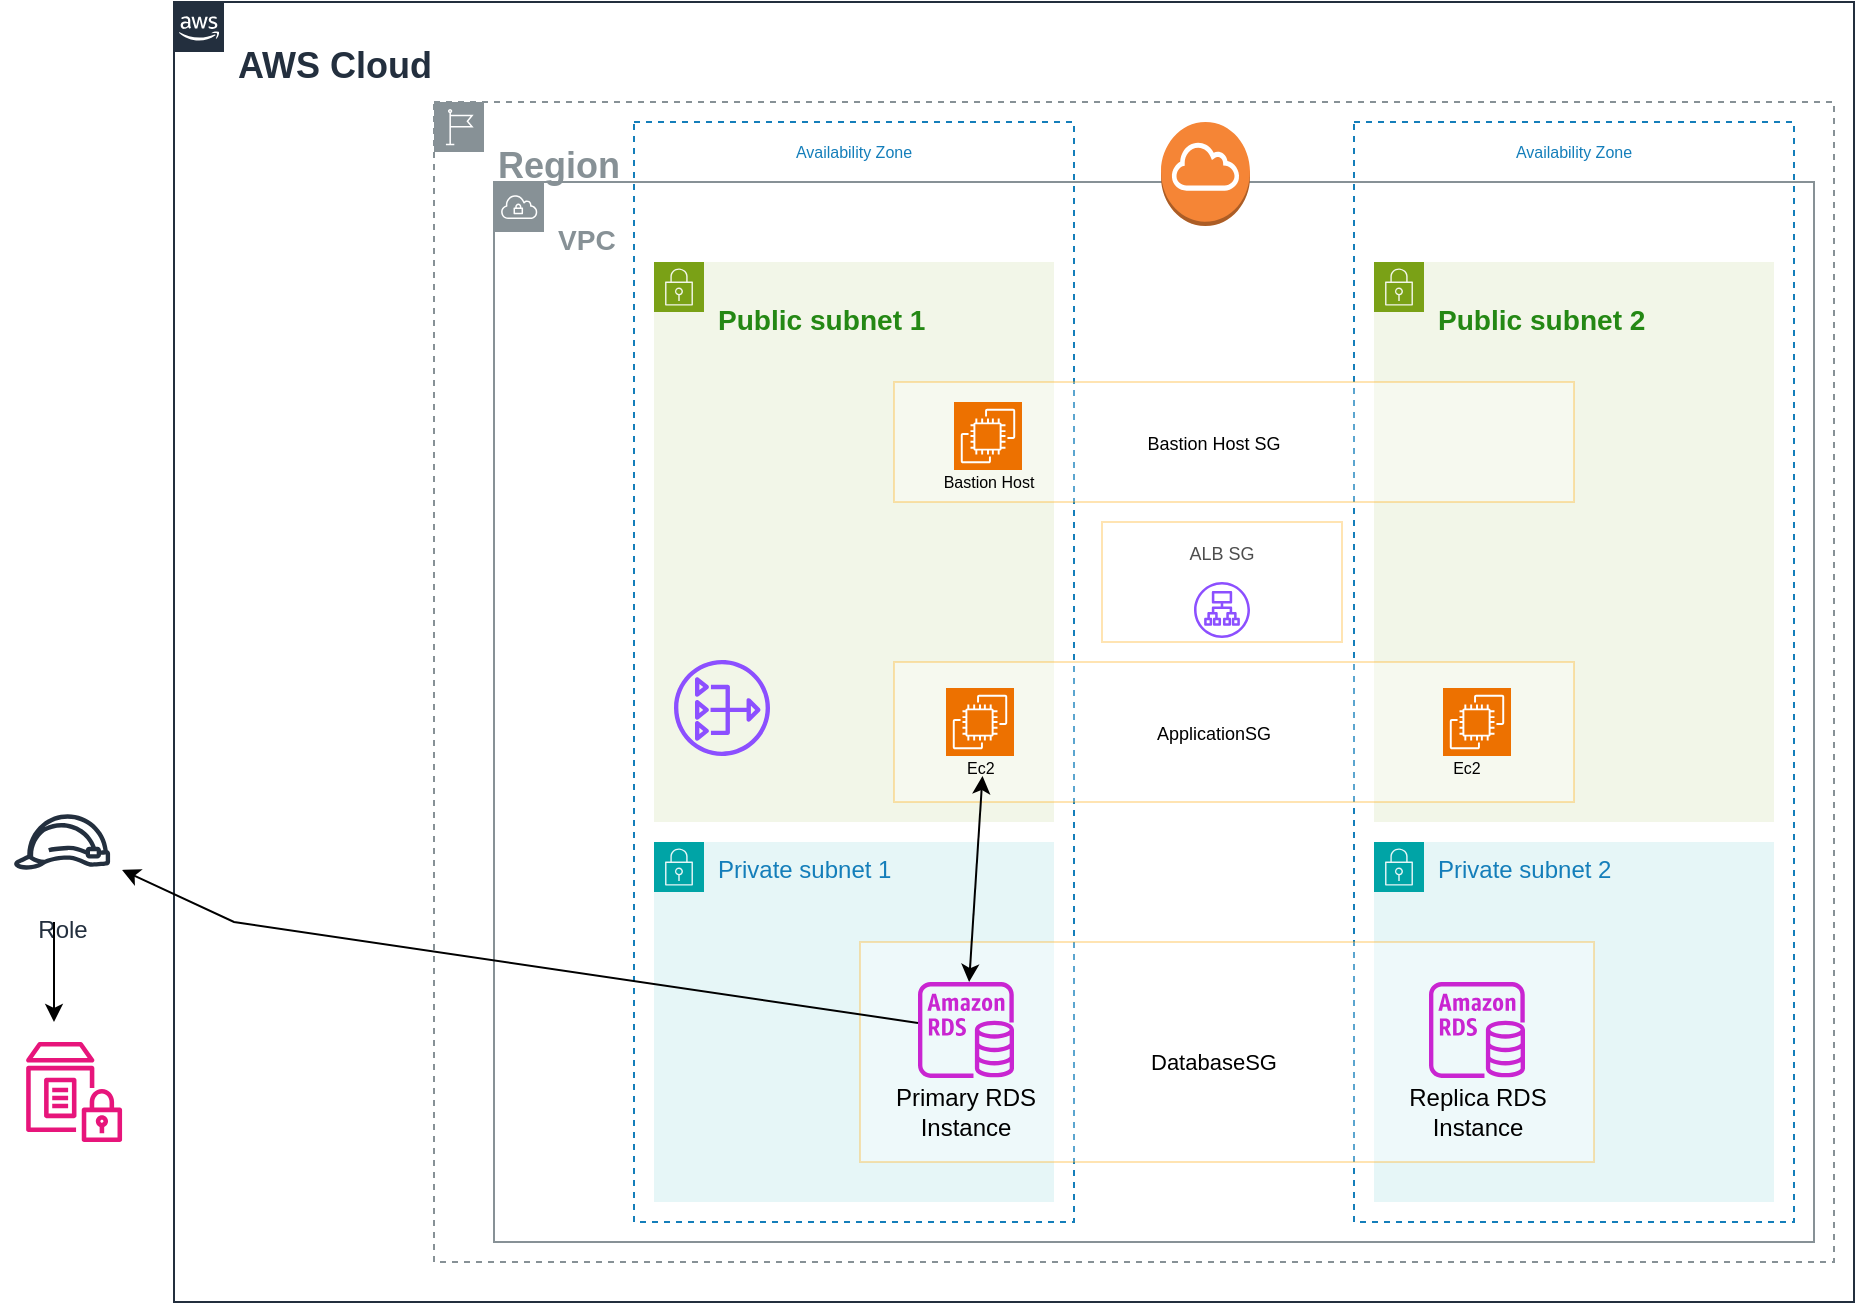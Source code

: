 <mxfile version="22.1.5" type="github">
  <diagram name="Page-1" id="4ggmHkcCEUmnykvW1HTU">
    <mxGraphModel dx="993" dy="722" grid="1" gridSize="10" guides="1" tooltips="1" connect="1" arrows="1" fold="1" page="1" pageScale="1" pageWidth="827" pageHeight="1169" math="0" shadow="0">
      <root>
        <mxCell id="0" />
        <mxCell id="1" parent="0" />
        <mxCell id="a-e2B2u_BkgGGbcTkGV9-1" value="&lt;h2&gt;AWS Cloud&lt;/h2&gt;" style="points=[[0,0],[0.25,0],[0.5,0],[0.75,0],[1,0],[1,0.25],[1,0.5],[1,0.75],[1,1],[0.75,1],[0.5,1],[0.25,1],[0,1],[0,0.75],[0,0.5],[0,0.25]];outlineConnect=0;gradientColor=none;html=1;whiteSpace=wrap;fontSize=12;fontStyle=0;container=1;pointerEvents=0;collapsible=0;recursiveResize=0;shape=mxgraph.aws4.group;grIcon=mxgraph.aws4.group_aws_cloud_alt;strokeColor=#232F3E;fillColor=none;verticalAlign=top;align=left;spacingLeft=30;fontColor=#232F3E;dashed=0;" parent="1" vertex="1">
          <mxGeometry x="370" y="150" width="840" height="650" as="geometry" />
        </mxCell>
        <mxCell id="a-e2B2u_BkgGGbcTkGV9-2" value="&lt;h2&gt;Region&lt;/h2&gt;" style="sketch=0;outlineConnect=0;gradientColor=none;html=1;whiteSpace=wrap;fontSize=12;fontStyle=0;shape=mxgraph.aws4.group;grIcon=mxgraph.aws4.group_region;strokeColor=#879196;fillColor=none;verticalAlign=top;align=left;spacingLeft=30;fontColor=#879196;dashed=1;" parent="a-e2B2u_BkgGGbcTkGV9-1" vertex="1">
          <mxGeometry x="130" y="50" width="700" height="580" as="geometry" />
        </mxCell>
        <mxCell id="a-e2B2u_BkgGGbcTkGV9-3" value="&lt;h3&gt;VPC&lt;/h3&gt;" style="sketch=0;outlineConnect=0;gradientColor=none;html=1;whiteSpace=wrap;fontSize=12;fontStyle=0;shape=mxgraph.aws4.group;grIcon=mxgraph.aws4.group_vpc;strokeColor=#879196;fillColor=none;verticalAlign=top;align=left;spacingLeft=30;fontColor=#879196;dashed=0;" parent="a-e2B2u_BkgGGbcTkGV9-1" vertex="1">
          <mxGeometry x="160" y="90" width="660" height="530" as="geometry" />
        </mxCell>
        <mxCell id="a-e2B2u_BkgGGbcTkGV9-4" value="&lt;font style=&quot;font-size: 8px;&quot;&gt;Availability Zone&lt;/font&gt;" style="fillColor=none;strokeColor=#147EBA;dashed=1;verticalAlign=top;fontStyle=0;fontColor=#147EBA;whiteSpace=wrap;html=1;" parent="a-e2B2u_BkgGGbcTkGV9-1" vertex="1">
          <mxGeometry x="230" y="60" width="220" height="550" as="geometry" />
        </mxCell>
        <mxCell id="a-e2B2u_BkgGGbcTkGV9-5" value="&lt;font style=&quot;font-size: 8px;&quot;&gt;Availability Zone&lt;/font&gt;" style="fillColor=none;strokeColor=#147EBA;dashed=1;verticalAlign=top;fontStyle=0;fontColor=#147EBA;whiteSpace=wrap;html=1;" parent="a-e2B2u_BkgGGbcTkGV9-1" vertex="1">
          <mxGeometry x="590" y="60" width="220" height="550" as="geometry" />
        </mxCell>
        <mxCell id="a-e2B2u_BkgGGbcTkGV9-6" value="&lt;h3&gt;Public subnet 1&lt;/h3&gt;" style="points=[[0,0],[0.25,0],[0.5,0],[0.75,0],[1,0],[1,0.25],[1,0.5],[1,0.75],[1,1],[0.75,1],[0.5,1],[0.25,1],[0,1],[0,0.75],[0,0.5],[0,0.25]];outlineConnect=0;gradientColor=none;html=1;whiteSpace=wrap;fontSize=12;fontStyle=0;container=1;pointerEvents=0;collapsible=0;recursiveResize=0;shape=mxgraph.aws4.group;grIcon=mxgraph.aws4.group_security_group;grStroke=0;strokeColor=#7AA116;fillColor=#F2F6E8;verticalAlign=top;align=left;spacingLeft=30;fontColor=#248814;dashed=0;" parent="a-e2B2u_BkgGGbcTkGV9-1" vertex="1">
          <mxGeometry x="240" y="130" width="200" height="280" as="geometry" />
        </mxCell>
        <mxCell id="a-e2B2u_BkgGGbcTkGV9-7" value="&lt;h3&gt;Public subnet 2&lt;/h3&gt;" style="points=[[0,0],[0.25,0],[0.5,0],[0.75,0],[1,0],[1,0.25],[1,0.5],[1,0.75],[1,1],[0.75,1],[0.5,1],[0.25,1],[0,1],[0,0.75],[0,0.5],[0,0.25]];outlineConnect=0;gradientColor=none;html=1;whiteSpace=wrap;fontSize=12;fontStyle=0;container=1;pointerEvents=0;collapsible=0;recursiveResize=0;shape=mxgraph.aws4.group;grIcon=mxgraph.aws4.group_security_group;grStroke=0;strokeColor=#7AA116;fillColor=#F2F6E8;verticalAlign=top;align=left;spacingLeft=30;fontColor=#248814;dashed=0;" parent="a-e2B2u_BkgGGbcTkGV9-1" vertex="1">
          <mxGeometry x="600" y="130" width="200" height="280" as="geometry" />
        </mxCell>
        <mxCell id="a-e2B2u_BkgGGbcTkGV9-8" value="Private subnet 1" style="points=[[0,0],[0.25,0],[0.5,0],[0.75,0],[1,0],[1,0.25],[1,0.5],[1,0.75],[1,1],[0.75,1],[0.5,1],[0.25,1],[0,1],[0,0.75],[0,0.5],[0,0.25]];outlineConnect=0;gradientColor=none;html=1;whiteSpace=wrap;fontSize=12;fontStyle=0;container=1;pointerEvents=0;collapsible=0;recursiveResize=0;shape=mxgraph.aws4.group;grIcon=mxgraph.aws4.group_security_group;grStroke=0;strokeColor=#00A4A6;fillColor=#E6F6F7;verticalAlign=top;align=left;spacingLeft=30;fontColor=#147EBA;dashed=0;" parent="a-e2B2u_BkgGGbcTkGV9-1" vertex="1">
          <mxGeometry x="240" y="420" width="200" height="180" as="geometry" />
        </mxCell>
        <mxCell id="a-e2B2u_BkgGGbcTkGV9-9" value="Private subnet 2" style="points=[[0,0],[0.25,0],[0.5,0],[0.75,0],[1,0],[1,0.25],[1,0.5],[1,0.75],[1,1],[0.75,1],[0.5,1],[0.25,1],[0,1],[0,0.75],[0,0.5],[0,0.25]];outlineConnect=0;gradientColor=none;html=1;whiteSpace=wrap;fontSize=12;fontStyle=0;container=1;pointerEvents=0;collapsible=0;recursiveResize=0;shape=mxgraph.aws4.group;grIcon=mxgraph.aws4.group_security_group;grStroke=0;strokeColor=#00A4A6;fillColor=#E6F6F7;verticalAlign=top;align=left;spacingLeft=30;fontColor=#147EBA;dashed=0;" parent="a-e2B2u_BkgGGbcTkGV9-1" vertex="1">
          <mxGeometry x="600" y="420" width="200" height="180" as="geometry" />
        </mxCell>
        <mxCell id="a-e2B2u_BkgGGbcTkGV9-10" value="" style="rounded=0;whiteSpace=wrap;html=1;strokeColor=#ffa500;shadow=0;opacity=30;" parent="a-e2B2u_BkgGGbcTkGV9-1" vertex="1">
          <mxGeometry x="360" y="190" width="340" height="60" as="geometry" />
        </mxCell>
        <mxCell id="a-e2B2u_BkgGGbcTkGV9-13" value="" style="rounded=0;whiteSpace=wrap;html=1;strokeColor=#ffa500;shadow=0;opacity=30;" parent="a-e2B2u_BkgGGbcTkGV9-1" vertex="1">
          <mxGeometry x="360" y="330" width="340" height="70" as="geometry" />
        </mxCell>
        <mxCell id="a-e2B2u_BkgGGbcTkGV9-14" value="" style="sketch=0;points=[[0,0,0],[0.25,0,0],[0.5,0,0],[0.75,0,0],[1,0,0],[0,1,0],[0.25,1,0],[0.5,1,0],[0.75,1,0],[1,1,0],[0,0.25,0],[0,0.5,0],[0,0.75,0],[1,0.25,0],[1,0.5,0],[1,0.75,0]];outlineConnect=0;fontColor=#232F3E;fillColor=#ED7100;strokeColor=#ffffff;dashed=0;verticalLabelPosition=bottom;verticalAlign=top;align=center;html=1;fontSize=12;fontStyle=0;aspect=fixed;shape=mxgraph.aws4.resourceIcon;resIcon=mxgraph.aws4.ec2;" parent="a-e2B2u_BkgGGbcTkGV9-1" vertex="1">
          <mxGeometry x="390" y="200" width="34" height="34" as="geometry" />
        </mxCell>
        <mxCell id="a-e2B2u_BkgGGbcTkGV9-15" value="&lt;font style=&quot;font-size: 8px;&quot;&gt;Bastion Host&lt;/font&gt;" style="text;html=1;strokeColor=none;fillColor=none;align=center;verticalAlign=middle;whiteSpace=wrap;rounded=0;" parent="a-e2B2u_BkgGGbcTkGV9-1" vertex="1">
          <mxGeometry x="375.5" y="234" width="63" height="10" as="geometry" />
        </mxCell>
        <mxCell id="a-e2B2u_BkgGGbcTkGV9-16" value="" style="sketch=0;points=[[0,0,0],[0.25,0,0],[0.5,0,0],[0.75,0,0],[1,0,0],[0,1,0],[0.25,1,0],[0.5,1,0],[0.75,1,0],[1,1,0],[0,0.25,0],[0,0.5,0],[0,0.75,0],[1,0.25,0],[1,0.5,0],[1,0.75,0]];outlineConnect=0;fontColor=#232F3E;fillColor=#ED7100;strokeColor=#ffffff;dashed=0;verticalLabelPosition=bottom;verticalAlign=top;align=center;html=1;fontSize=12;fontStyle=0;aspect=fixed;shape=mxgraph.aws4.resourceIcon;resIcon=mxgraph.aws4.ec2;" parent="a-e2B2u_BkgGGbcTkGV9-1" vertex="1">
          <mxGeometry x="386" y="343" width="34" height="34" as="geometry" />
        </mxCell>
        <mxCell id="a-e2B2u_BkgGGbcTkGV9-17" value="&lt;font style=&quot;font-size: 8px;&quot;&gt;Ec2&amp;nbsp;&lt;/font&gt;" style="text;html=1;strokeColor=none;fillColor=none;align=center;verticalAlign=middle;whiteSpace=wrap;rounded=0;" parent="a-e2B2u_BkgGGbcTkGV9-1" vertex="1">
          <mxGeometry x="370" y="377" width="68.5" height="10" as="geometry" />
        </mxCell>
        <mxCell id="a-e2B2u_BkgGGbcTkGV9-18" value="" style="sketch=0;points=[[0,0,0],[0.25,0,0],[0.5,0,0],[0.75,0,0],[1,0,0],[0,1,0],[0.25,1,0],[0.5,1,0],[0.75,1,0],[1,1,0],[0,0.25,0],[0,0.5,0],[0,0.75,0],[1,0.25,0],[1,0.5,0],[1,0.75,0]];outlineConnect=0;fontColor=#232F3E;fillColor=#ED7100;strokeColor=#ffffff;dashed=0;verticalLabelPosition=bottom;verticalAlign=top;align=center;html=1;fontSize=12;fontStyle=0;aspect=fixed;shape=mxgraph.aws4.resourceIcon;resIcon=mxgraph.aws4.ec2;" parent="a-e2B2u_BkgGGbcTkGV9-1" vertex="1">
          <mxGeometry x="634.5" y="343" width="34" height="34" as="geometry" />
        </mxCell>
        <mxCell id="a-e2B2u_BkgGGbcTkGV9-19" value="&lt;font style=&quot;font-size: 8px;&quot;&gt;Ec2&lt;/font&gt;" style="text;html=1;strokeColor=none;fillColor=none;align=center;verticalAlign=middle;whiteSpace=wrap;rounded=0;" parent="a-e2B2u_BkgGGbcTkGV9-1" vertex="1">
          <mxGeometry x="610" y="377" width="73" height="10" as="geometry" />
        </mxCell>
        <mxCell id="a-e2B2u_BkgGGbcTkGV9-21" value="&lt;div style=&quot;text-align: left;&quot;&gt;&lt;span style=&quot;font-size: 9px; background-color: initial;&quot;&gt;ALB SG&lt;/span&gt;&lt;/div&gt;" style="text;html=1;strokeColor=none;fillColor=none;align=center;verticalAlign=middle;whiteSpace=wrap;rounded=0;" parent="a-e2B2u_BkgGGbcTkGV9-1" vertex="1">
          <mxGeometry x="464" y="260" width="120" height="30" as="geometry" />
        </mxCell>
        <mxCell id="a-e2B2u_BkgGGbcTkGV9-22" value="" style="rounded=0;whiteSpace=wrap;html=1;strokeColor=#ffa500;shadow=0;opacity=30;" parent="a-e2B2u_BkgGGbcTkGV9-1" vertex="1">
          <mxGeometry x="464" y="260" width="120" height="60" as="geometry" />
        </mxCell>
        <mxCell id="a-e2B2u_BkgGGbcTkGV9-24" value="" style="sketch=0;outlineConnect=0;fontColor=#232F3E;gradientColor=none;fillColor=#8C4FFF;strokeColor=none;dashed=0;verticalLabelPosition=bottom;verticalAlign=top;align=center;html=1;fontSize=12;fontStyle=0;aspect=fixed;pointerEvents=1;shape=mxgraph.aws4.application_load_balancer;" parent="a-e2B2u_BkgGGbcTkGV9-1" vertex="1">
          <mxGeometry x="510" y="290" width="28" height="28" as="geometry" />
        </mxCell>
        <mxCell id="a-e2B2u_BkgGGbcTkGV9-31" value="" style="rounded=0;whiteSpace=wrap;html=1;strokeColor=#ffa500;shadow=0;opacity=30;" parent="a-e2B2u_BkgGGbcTkGV9-1" vertex="1">
          <mxGeometry x="343" y="470" width="367" height="110" as="geometry" />
        </mxCell>
        <mxCell id="a-e2B2u_BkgGGbcTkGV9-32" value="&lt;font style=&quot;&quot;&gt;&lt;font style=&quot;font-size: 11px;&quot;&gt;DatabaseSG&lt;/font&gt;&lt;br&gt;&lt;/font&gt;" style="text;html=1;strokeColor=none;fillColor=none;align=center;verticalAlign=middle;whiteSpace=wrap;rounded=0;" parent="a-e2B2u_BkgGGbcTkGV9-1" vertex="1">
          <mxGeometry x="460" y="490" width="120" height="80" as="geometry" />
        </mxCell>
        <mxCell id="a-e2B2u_BkgGGbcTkGV9-33" value="" style="sketch=0;outlineConnect=0;fontColor=#232F3E;gradientColor=none;fillColor=#C925D1;strokeColor=none;dashed=0;verticalLabelPosition=bottom;verticalAlign=top;align=center;html=1;fontSize=12;fontStyle=0;aspect=fixed;pointerEvents=1;shape=mxgraph.aws4.rds_instance;" parent="a-e2B2u_BkgGGbcTkGV9-1" vertex="1">
          <mxGeometry x="372" y="490" width="48" height="48" as="geometry" />
        </mxCell>
        <mxCell id="a-e2B2u_BkgGGbcTkGV9-34" value="" style="sketch=0;outlineConnect=0;fontColor=#232F3E;gradientColor=none;fillColor=#C925D1;strokeColor=none;dashed=0;verticalLabelPosition=bottom;verticalAlign=top;align=center;html=1;fontSize=12;fontStyle=0;aspect=fixed;pointerEvents=1;shape=mxgraph.aws4.rds_instance;" parent="a-e2B2u_BkgGGbcTkGV9-1" vertex="1">
          <mxGeometry x="627.5" y="490" width="48" height="48" as="geometry" />
        </mxCell>
        <mxCell id="a-e2B2u_BkgGGbcTkGV9-35" value="Primary RDS Instance" style="text;html=1;strokeColor=none;fillColor=none;align=center;verticalAlign=middle;whiteSpace=wrap;rounded=0;" parent="a-e2B2u_BkgGGbcTkGV9-1" vertex="1">
          <mxGeometry x="356" y="540" width="80" height="30" as="geometry" />
        </mxCell>
        <mxCell id="a-e2B2u_BkgGGbcTkGV9-36" value="Replica RDS Instance" style="text;html=1;strokeColor=none;fillColor=none;align=center;verticalAlign=middle;whiteSpace=wrap;rounded=0;" parent="a-e2B2u_BkgGGbcTkGV9-1" vertex="1">
          <mxGeometry x="611.5" y="540" width="80" height="30" as="geometry" />
        </mxCell>
        <mxCell id="a-e2B2u_BkgGGbcTkGV9-20" value="&lt;font style=&quot;&quot;&gt;&lt;font style=&quot;font-size: 9px;&quot;&gt;Bastion Host SG&lt;/font&gt;&lt;br&gt;&lt;/font&gt;" style="text;html=1;strokeColor=none;fillColor=none;align=center;verticalAlign=middle;whiteSpace=wrap;rounded=0;" parent="a-e2B2u_BkgGGbcTkGV9-1" vertex="1">
          <mxGeometry x="460" y="195" width="120" height="50" as="geometry" />
        </mxCell>
        <mxCell id="a-e2B2u_BkgGGbcTkGV9-37" value="&lt;font style=&quot;&quot;&gt;&lt;font style=&quot;font-size: 9px;&quot;&gt;ApplicationSG&lt;/font&gt;&lt;br&gt;&lt;/font&gt;" style="text;html=1;strokeColor=none;fillColor=none;align=center;verticalAlign=middle;whiteSpace=wrap;rounded=0;" parent="a-e2B2u_BkgGGbcTkGV9-1" vertex="1">
          <mxGeometry x="460" y="340" width="120" height="50" as="geometry" />
        </mxCell>
        <mxCell id="a-e2B2u_BkgGGbcTkGV9-44" value="" style="endArrow=classic;startArrow=classic;html=1;rounded=0;entryX=0.5;entryY=1;entryDx=0;entryDy=0;" parent="a-e2B2u_BkgGGbcTkGV9-1" source="a-e2B2u_BkgGGbcTkGV9-33" target="a-e2B2u_BkgGGbcTkGV9-17" edge="1">
          <mxGeometry width="50" height="50" relative="1" as="geometry">
            <mxPoint x="320" y="510" as="sourcePoint" />
            <mxPoint x="370" y="460" as="targetPoint" />
          </mxGeometry>
        </mxCell>
        <mxCell id="a-e2B2u_BkgGGbcTkGV9-40" value="" style="sketch=0;outlineConnect=0;fontColor=#232F3E;gradientColor=none;fillColor=#8C4FFF;strokeColor=none;dashed=0;verticalLabelPosition=bottom;verticalAlign=top;align=center;html=1;fontSize=12;fontStyle=0;aspect=fixed;pointerEvents=1;shape=mxgraph.aws4.nat_gateway;" parent="a-e2B2u_BkgGGbcTkGV9-1" vertex="1">
          <mxGeometry x="250" y="329" width="48" height="48" as="geometry" />
        </mxCell>
        <mxCell id="fAsTeraaCuq5lQintoU0-2" value="" style="outlineConnect=0;dashed=0;verticalLabelPosition=bottom;verticalAlign=top;align=center;html=1;shape=mxgraph.aws3.internet_gateway;fillColor=#F58536;gradientColor=none;" vertex="1" parent="a-e2B2u_BkgGGbcTkGV9-1">
          <mxGeometry x="493.5" y="60" width="44.5" height="52" as="geometry" />
        </mxCell>
        <mxCell id="fAsTeraaCuq5lQintoU0-1" value="Role" style="sketch=0;outlineConnect=0;fontColor=#232F3E;gradientColor=none;strokeColor=#232F3E;fillColor=#ffffff;dashed=0;verticalLabelPosition=bottom;verticalAlign=top;align=center;html=1;fontSize=12;fontStyle=0;aspect=fixed;shape=mxgraph.aws4.resourceIcon;resIcon=mxgraph.aws4.role;" vertex="1" parent="1">
          <mxGeometry x="284.04" y="540" width="60" height="60" as="geometry" />
        </mxCell>
        <mxCell id="a-e2B2u_BkgGGbcTkGV9-43" value="" style="sketch=0;outlineConnect=0;fontColor=#232F3E;gradientColor=none;fillColor=#E7157B;strokeColor=none;dashed=0;verticalLabelPosition=bottom;verticalAlign=top;align=center;html=1;fontSize=12;fontStyle=0;aspect=fixed;pointerEvents=1;shape=mxgraph.aws4.parameter_store;" parent="1" vertex="1">
          <mxGeometry x="295.96" y="670" width="48.08" height="50" as="geometry" />
        </mxCell>
        <mxCell id="a-e2B2u_BkgGGbcTkGV9-48" value="" style="endArrow=classic;html=1;rounded=0;exitX=0.5;exitY=1;exitDx=0;exitDy=0;" parent="1" edge="1">
          <mxGeometry width="50" height="50" relative="1" as="geometry">
            <mxPoint x="310" y="610" as="sourcePoint" />
            <mxPoint x="310" y="660" as="targetPoint" />
          </mxGeometry>
        </mxCell>
        <mxCell id="a-e2B2u_BkgGGbcTkGV9-47" value="" style="endArrow=classic;html=1;rounded=0;" parent="1" source="a-e2B2u_BkgGGbcTkGV9-33" target="fAsTeraaCuq5lQintoU0-1" edge="1">
          <mxGeometry width="50" height="50" relative="1" as="geometry">
            <mxPoint x="740" y="530" as="sourcePoint" />
            <mxPoint x="490" y="573" as="targetPoint" />
            <Array as="points">
              <mxPoint x="400" y="610" />
            </Array>
          </mxGeometry>
        </mxCell>
      </root>
    </mxGraphModel>
  </diagram>
</mxfile>
